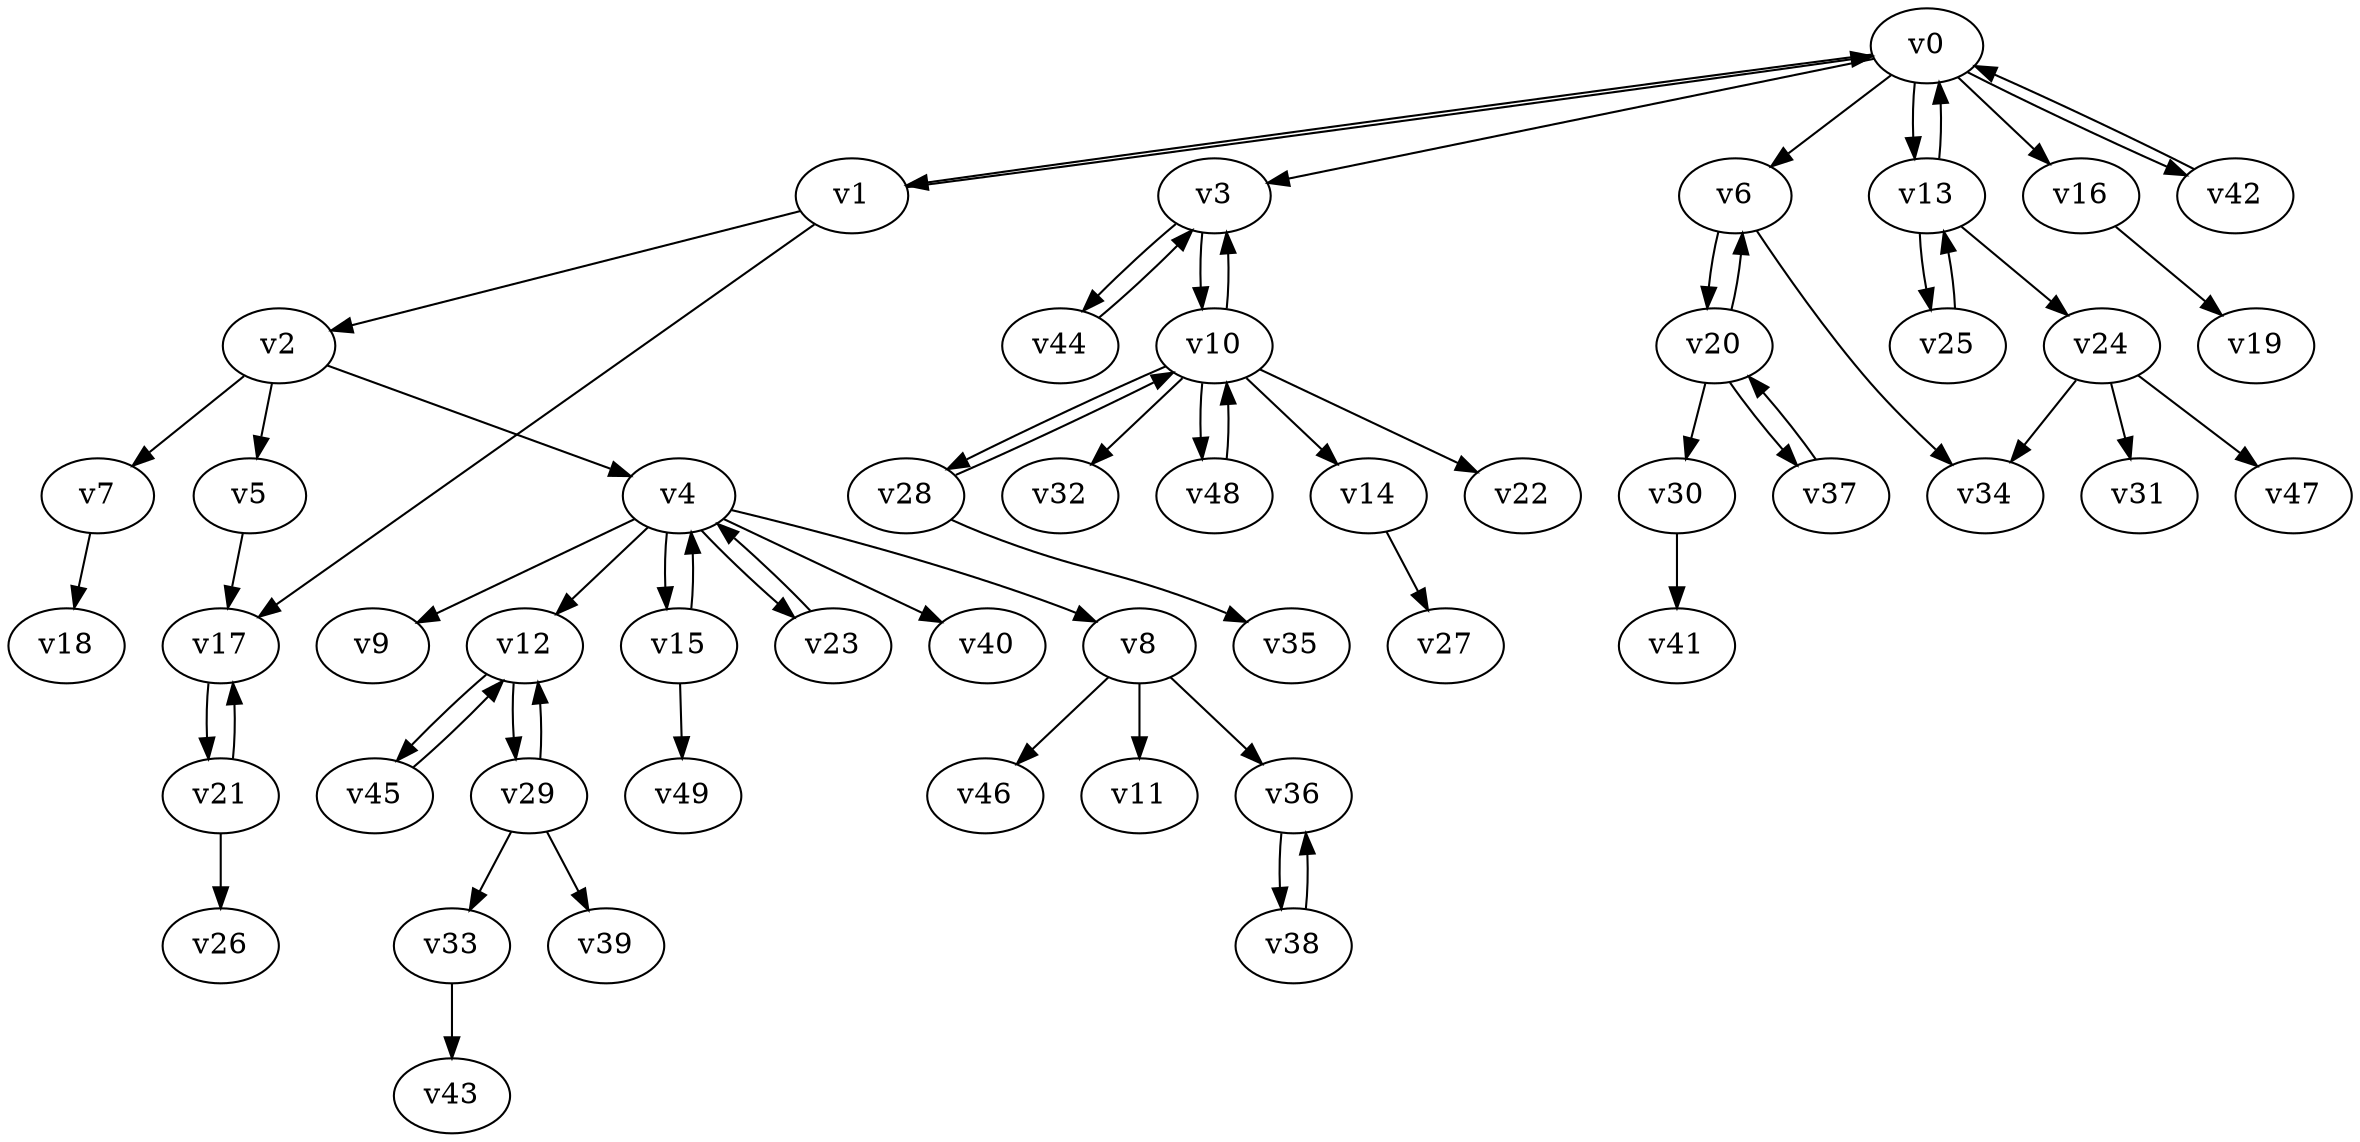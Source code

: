 digraph test066 {
    v0 [name="v0", player=0, weight=-2];
    v1 [name="v1", player=1, weight=9];
    v2 [name="v2", player=0, weight=4];
    v3 [name="v3", player=1, weight=13];
    v4 [name="v4", player=0, weight=3];
    v5 [name="v5", player=1, weight=10];
    v6 [name="v6", player=0, weight=0];
    v7 [name="v7", player=1, weight=4];
    v8 [name="v8", player=0, weight=13];
    v9 [name="v9", player=1, weight=12];
    v10 [name="v10", player=0, weight=11];
    v11 [name="v11", player=1, weight=17];
    v12 [name="v12", player=0, weight=13];
    v13 [name="v13", player=1, weight=9];
    v14 [name="v14", player=0, weight=4];
    v15 [name="v15", player=1, weight=10];
    v16 [name="v16", player=0, weight=1];
    v17 [name="v17", player=1, weight=14];
    v18 [name="v18", player=0, weight=13];
    v19 [name="v19", player=1, weight=12];
    v20 [name="v20", player=0, weight=-1];
    v21 [name="v21", player=1, weight=1];
    v22 [name="v22", player=0, weight=6];
    v23 [name="v23", player=1, weight=10];
    v24 [name="v24", player=0, weight=8];
    v25 [name="v25", player=1, weight=-3];
    v26 [name="v26", player=0, weight=11];
    v27 [name="v27", player=1, weight=16];
    v28 [name="v28", player=0, weight=0];
    v29 [name="v29", player=1, weight=11];
    v30 [name="v30", player=0, weight=7];
    v31 [name="v31", player=1, weight=1];
    v32 [name="v32", player=0, weight=8];
    v33 [name="v33", player=1, weight=7];
    v34 [name="v34", player=0, weight=6];
    v35 [name="v35", player=1, weight=8];
    v36 [name="v36", player=0, weight=-1];
    v37 [name="v37", player=1, weight=4];
    v38 [name="v38", player=0, weight=4];
    v39 [name="v39", player=1, weight=15];
    v40 [name="v40", player=0, weight=17];
    v41 [name="v41", player=1, weight=12];
    v42 [name="v42", player=0, weight=9];
    v43 [name="v43", player=1, weight=11];
    v44 [name="v44", player=0, weight=11];
    v45 [name="v45", player=1, weight=5];
    v46 [name="v46", player=0, weight=11];
    v47 [name="v47", player=1, weight=3];
    v48 [name="v48", player=0, weight=2];
    v49 [name="v49", player=1, weight=14];
    v0 -> v1;
    v1 -> v0;
    v1 -> v2;
    v0 -> v3;
    v2 -> v4;
    v2 -> v5;
    v0 -> v6;
    v2 -> v7;
    v4 -> v8;
    v4 -> v9;
    v3 -> v10;
    v10 -> v3;
    v8 -> v11;
    v4 -> v12;
    v0 -> v13;
    v13 -> v0;
    v10 -> v14;
    v4 -> v15;
    v15 -> v4;
    v0 -> v16;
    v5 -> v17;
    v7 -> v18;
    v16 -> v19;
    v6 -> v20;
    v20 -> v6;
    v17 -> v21;
    v21 -> v17;
    v10 -> v22;
    v4 -> v23;
    v23 -> v4;
    v13 -> v24;
    v13 -> v25;
    v25 -> v13;
    v21 -> v26;
    v14 -> v27;
    v10 -> v28;
    v28 -> v10;
    v12 -> v29;
    v29 -> v12;
    v20 -> v30;
    v24 -> v31;
    v10 -> v32;
    v29 -> v33;
    v6 -> v34;
    v28 -> v35;
    v8 -> v36;
    v20 -> v37;
    v37 -> v20;
    v36 -> v38;
    v38 -> v36;
    v29 -> v39;
    v4 -> v40;
    v30 -> v41;
    v0 -> v42;
    v42 -> v0;
    v33 -> v43;
    v3 -> v44;
    v44 -> v3;
    v12 -> v45;
    v45 -> v12;
    v8 -> v46;
    v24 -> v47;
    v10 -> v48;
    v48 -> v10;
    v15 -> v49;
    v1 -> v17;
    v24 -> v34;
}
